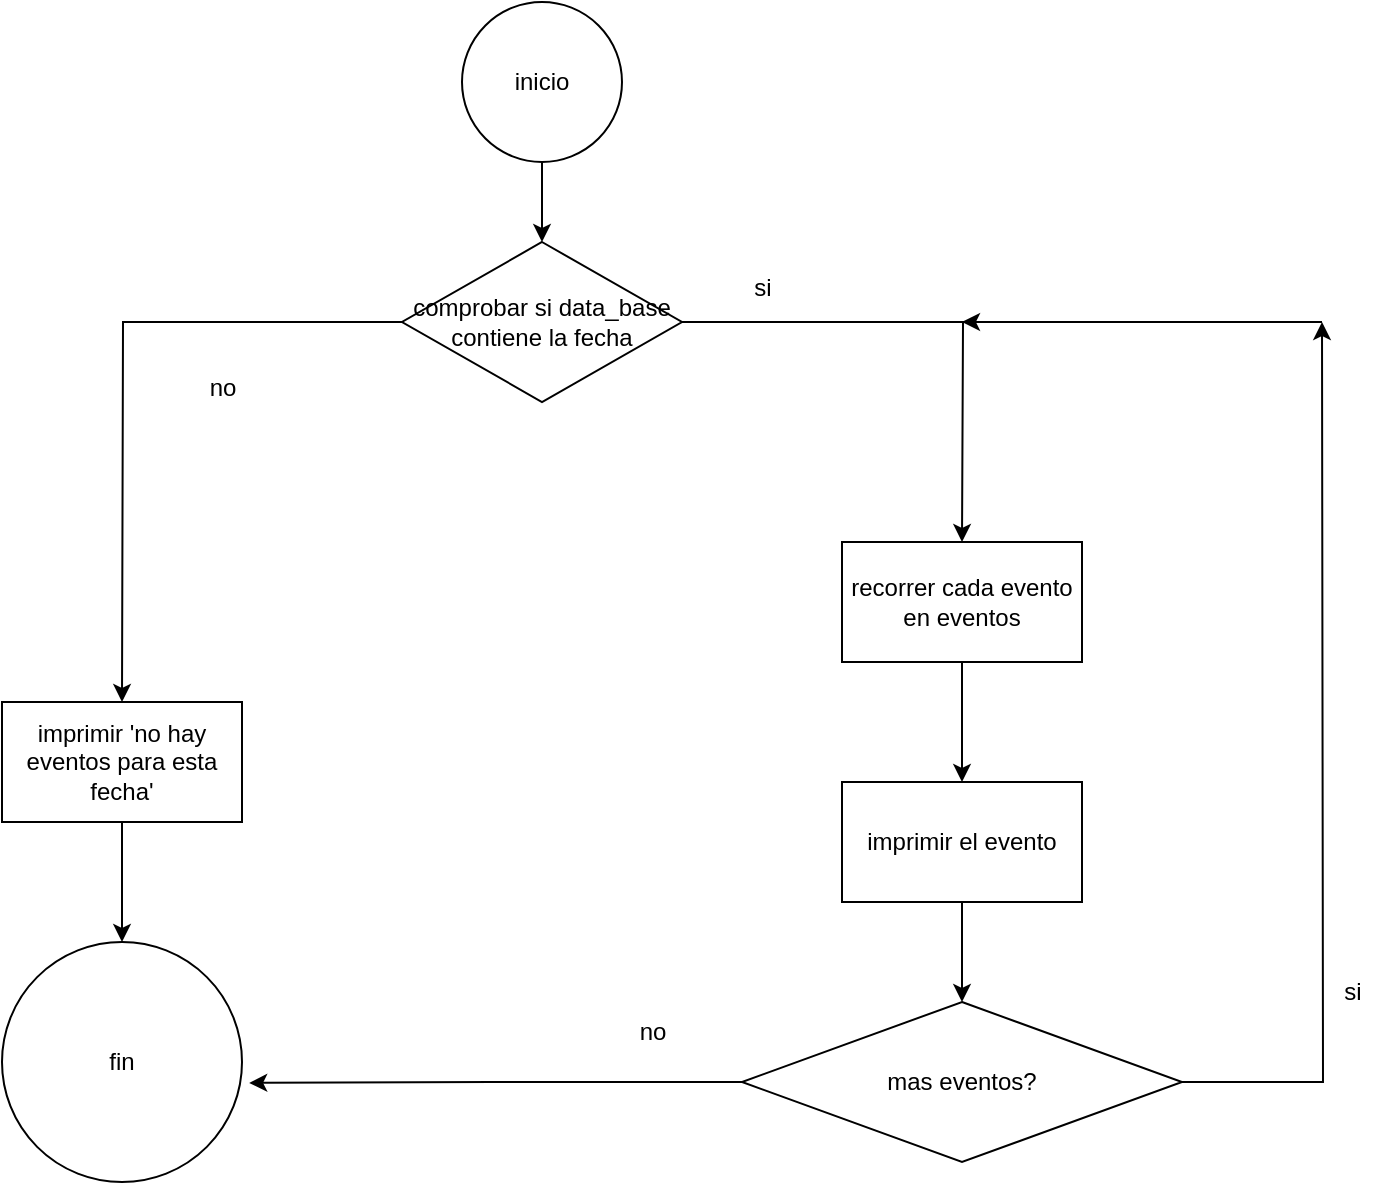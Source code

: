 <mxfile>
    <diagram name="Page-1" id="4bKqCjDoiI2CQ0t6_YFZ">
        <mxGraphModel dx="832" dy="611" grid="1" gridSize="10" guides="1" tooltips="1" connect="1" arrows="1" fold="1" page="1" pageScale="1" pageWidth="850" pageHeight="1100" math="0" shadow="0">
            <root>
                <mxCell id="0"/>
                <mxCell id="1" parent="0"/>
                <mxCell id="6Gc_-QKsgriGWGeuzHfJ-2" style="edgeStyle=orthogonalEdgeStyle;rounded=0;orthogonalLoop=1;jettySize=auto;html=1;exitX=0.5;exitY=1;exitDx=0;exitDy=0;" parent="1" source="6Gc_-QKsgriGWGeuzHfJ-1" target="6Gc_-QKsgriGWGeuzHfJ-3" edge="1">
                    <mxGeometry relative="1" as="geometry">
                        <mxPoint x="350" y="200" as="targetPoint"/>
                    </mxGeometry>
                </mxCell>
                <mxCell id="6Gc_-QKsgriGWGeuzHfJ-1" value="inicio" style="ellipse;whiteSpace=wrap;html=1;" parent="1" vertex="1">
                    <mxGeometry x="310" y="50" width="80" height="80" as="geometry"/>
                </mxCell>
                <mxCell id="6Gc_-QKsgriGWGeuzHfJ-4" style="edgeStyle=orthogonalEdgeStyle;rounded=0;orthogonalLoop=1;jettySize=auto;html=1;exitX=1;exitY=0.5;exitDx=0;exitDy=0;" parent="1" source="6Gc_-QKsgriGWGeuzHfJ-3" edge="1">
                    <mxGeometry relative="1" as="geometry">
                        <mxPoint x="560" y="320" as="targetPoint"/>
                    </mxGeometry>
                </mxCell>
                <mxCell id="6Gc_-QKsgriGWGeuzHfJ-5" style="edgeStyle=orthogonalEdgeStyle;rounded=0;orthogonalLoop=1;jettySize=auto;html=1;exitX=0;exitY=0.5;exitDx=0;exitDy=0;" parent="1" source="6Gc_-QKsgriGWGeuzHfJ-3" edge="1">
                    <mxGeometry relative="1" as="geometry">
                        <mxPoint x="140" y="400" as="targetPoint"/>
                    </mxGeometry>
                </mxCell>
                <mxCell id="6Gc_-QKsgriGWGeuzHfJ-3" value="comprobar si data_base contiene la fecha" style="rhombus;whiteSpace=wrap;html=1;" parent="1" vertex="1">
                    <mxGeometry x="280" y="170" width="140" height="80" as="geometry"/>
                </mxCell>
                <mxCell id="6Gc_-QKsgriGWGeuzHfJ-6" value="no" style="text;html=1;align=center;verticalAlign=middle;resizable=0;points=[];autosize=1;strokeColor=none;fillColor=none;" parent="1" vertex="1">
                    <mxGeometry x="170" y="228" width="40" height="30" as="geometry"/>
                </mxCell>
                <mxCell id="6Gc_-QKsgriGWGeuzHfJ-7" value="si" style="text;html=1;align=center;verticalAlign=middle;resizable=0;points=[];autosize=1;strokeColor=none;fillColor=none;" parent="1" vertex="1">
                    <mxGeometry x="445" y="178" width="30" height="30" as="geometry"/>
                </mxCell>
                <mxCell id="6Gc_-QKsgriGWGeuzHfJ-21" style="edgeStyle=orthogonalEdgeStyle;rounded=0;orthogonalLoop=1;jettySize=auto;html=1;exitX=0.5;exitY=1;exitDx=0;exitDy=0;" parent="1" source="6Gc_-QKsgriGWGeuzHfJ-8" edge="1">
                    <mxGeometry relative="1" as="geometry">
                        <mxPoint x="140" y="520" as="targetPoint"/>
                    </mxGeometry>
                </mxCell>
                <mxCell id="6Gc_-QKsgriGWGeuzHfJ-8" value="imprimir 'no hay eventos para esta fecha'" style="whiteSpace=wrap;html=1;" parent="1" vertex="1">
                    <mxGeometry x="80" y="400" width="120" height="60" as="geometry"/>
                </mxCell>
                <mxCell id="6Gc_-QKsgriGWGeuzHfJ-10" style="edgeStyle=orthogonalEdgeStyle;rounded=0;orthogonalLoop=1;jettySize=auto;html=1;exitX=0.5;exitY=1;exitDx=0;exitDy=0;" parent="1" source="6Gc_-QKsgriGWGeuzHfJ-9" edge="1">
                    <mxGeometry relative="1" as="geometry">
                        <mxPoint x="560" y="440" as="targetPoint"/>
                    </mxGeometry>
                </mxCell>
                <mxCell id="6Gc_-QKsgriGWGeuzHfJ-9" value="recorrer cada evento en eventos" style="whiteSpace=wrap;html=1;" parent="1" vertex="1">
                    <mxGeometry x="500" y="320" width="120" height="60" as="geometry"/>
                </mxCell>
                <mxCell id="6Gc_-QKsgriGWGeuzHfJ-12" style="edgeStyle=orthogonalEdgeStyle;rounded=0;orthogonalLoop=1;jettySize=auto;html=1;exitX=0.5;exitY=1;exitDx=0;exitDy=0;" parent="1" source="6Gc_-QKsgriGWGeuzHfJ-11" edge="1">
                    <mxGeometry relative="1" as="geometry">
                        <mxPoint x="560" y="550" as="targetPoint"/>
                    </mxGeometry>
                </mxCell>
                <mxCell id="6Gc_-QKsgriGWGeuzHfJ-11" value="imprimir el evento" style="whiteSpace=wrap;html=1;" parent="1" vertex="1">
                    <mxGeometry x="500" y="440" width="120" height="60" as="geometry"/>
                </mxCell>
                <mxCell id="6Gc_-QKsgriGWGeuzHfJ-14" style="edgeStyle=orthogonalEdgeStyle;rounded=0;orthogonalLoop=1;jettySize=auto;html=1;exitX=0;exitY=0.5;exitDx=0;exitDy=0;entryX=1.03;entryY=0.587;entryDx=0;entryDy=0;entryPerimeter=0;" parent="1" source="6Gc_-QKsgriGWGeuzHfJ-13" edge="1" target="6Gc_-QKsgriGWGeuzHfJ-22">
                    <mxGeometry relative="1" as="geometry">
                        <mxPoint x="360" y="680" as="targetPoint"/>
                    </mxGeometry>
                </mxCell>
                <mxCell id="6Gc_-QKsgriGWGeuzHfJ-15" style="edgeStyle=orthogonalEdgeStyle;rounded=0;orthogonalLoop=1;jettySize=auto;html=1;exitX=1;exitY=0.5;exitDx=0;exitDy=0;" parent="1" source="6Gc_-QKsgriGWGeuzHfJ-13" edge="1">
                    <mxGeometry relative="1" as="geometry">
                        <mxPoint x="740" y="210" as="targetPoint"/>
                    </mxGeometry>
                </mxCell>
                <mxCell id="6Gc_-QKsgriGWGeuzHfJ-13" value="mas eventos?" style="rhombus;whiteSpace=wrap;html=1;" parent="1" vertex="1">
                    <mxGeometry x="450" y="550" width="220" height="80" as="geometry"/>
                </mxCell>
                <mxCell id="6Gc_-QKsgriGWGeuzHfJ-17" value="si" style="text;html=1;align=center;verticalAlign=middle;resizable=0;points=[];autosize=1;strokeColor=none;fillColor=none;" parent="1" vertex="1">
                    <mxGeometry x="740" y="530" width="30" height="30" as="geometry"/>
                </mxCell>
                <mxCell id="6Gc_-QKsgriGWGeuzHfJ-19" value="no" style="text;html=1;align=center;verticalAlign=middle;resizable=0;points=[];autosize=1;strokeColor=none;fillColor=none;" parent="1" vertex="1">
                    <mxGeometry x="385" y="550" width="40" height="30" as="geometry"/>
                </mxCell>
                <mxCell id="6Gc_-QKsgriGWGeuzHfJ-22" value="fin" style="ellipse;whiteSpace=wrap;html=1;" parent="1" vertex="1">
                    <mxGeometry x="80" y="520" width="120" height="120" as="geometry"/>
                </mxCell>
                <mxCell id="2" value="" style="edgeStyle=none;orthogonalLoop=1;jettySize=auto;html=1;" edge="1" parent="1">
                    <mxGeometry width="100" relative="1" as="geometry">
                        <mxPoint x="740" y="210" as="sourcePoint"/>
                        <mxPoint x="560" y="210" as="targetPoint"/>
                        <Array as="points"/>
                    </mxGeometry>
                </mxCell>
            </root>
        </mxGraphModel>
    </diagram>
</mxfile>